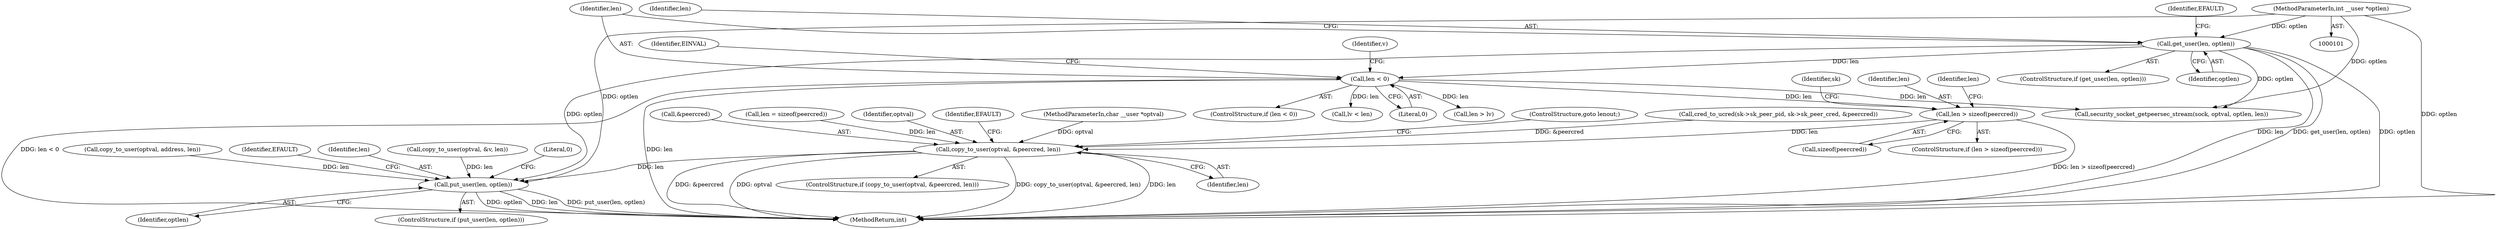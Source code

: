 digraph "0_linux_82981930125abfd39d7c8378a9cfdf5e1be2002b@API" {
"1000563" [label="(Call,len > sizeof(peercred))"];
"1000129" [label="(Call,len < 0)"];
"1000122" [label="(Call,get_user(len, optlen))"];
"1000106" [label="(MethodParameterIn,int __user *optlen)"];
"1000581" [label="(Call,copy_to_user(optval, &peercred, len))"];
"1000736" [label="(Call,put_user(len, optlen))"];
"1000613" [label="(Call,copy_to_user(optval, address, len))"];
"1000563" [label="(Call,len > sizeof(peercred))"];
"1000589" [label="(ControlStructure,goto lenout;)"];
"1000736" [label="(Call,put_user(len, optlen))"];
"1000129" [label="(Call,len < 0)"];
"1000128" [label="(ControlStructure,if (len < 0))"];
"1000606" [label="(Call,lv < len)"];
"1000127" [label="(Identifier,EFAULT)"];
"1000562" [label="(ControlStructure,if (len > sizeof(peercred)))"];
"1000122" [label="(Call,get_user(len, optlen))"];
"1000130" [label="(Identifier,len)"];
"1000741" [label="(Identifier,EFAULT)"];
"1000719" [label="(Call,len > lv)"];
"1000565" [label="(Call,sizeof(peercred))"];
"1000648" [label="(Call,security_socket_getpeersec_stream(sock, optval, optlen, len))"];
"1000737" [label="(Identifier,len)"];
"1000134" [label="(Identifier,EINVAL)"];
"1000564" [label="(Identifier,len)"];
"1000131" [label="(Literal,0)"];
"1000585" [label="(Identifier,len)"];
"1000571" [label="(Call,cred_to_ucred(sk->sk_peer_pid, sk->sk_peer_cred, &peercred))"];
"1000583" [label="(Call,&peercred)"];
"1000567" [label="(Call,len = sizeof(peercred))"];
"1000121" [label="(ControlStructure,if (get_user(len, optlen)))"];
"1000738" [label="(Identifier,optlen)"];
"1000582" [label="(Identifier,optval)"];
"1000588" [label="(Identifier,EFAULT)"];
"1000568" [label="(Identifier,len)"];
"1000735" [label="(ControlStructure,if (put_user(len, optlen)))"];
"1000573" [label="(Identifier,sk)"];
"1000581" [label="(Call,copy_to_user(optval, &peercred, len))"];
"1000105" [label="(MethodParameterIn,char __user *optval)"];
"1000726" [label="(Call,copy_to_user(optval, &v, len))"];
"1000106" [label="(MethodParameterIn,int __user *optlen)"];
"1000743" [label="(Literal,0)"];
"1000744" [label="(MethodReturn,int)"];
"1000137" [label="(Identifier,v)"];
"1000580" [label="(ControlStructure,if (copy_to_user(optval, &peercred, len)))"];
"1000123" [label="(Identifier,len)"];
"1000124" [label="(Identifier,optlen)"];
"1000563" -> "1000562"  [label="AST: "];
"1000563" -> "1000565"  [label="CFG: "];
"1000564" -> "1000563"  [label="AST: "];
"1000565" -> "1000563"  [label="AST: "];
"1000568" -> "1000563"  [label="CFG: "];
"1000573" -> "1000563"  [label="CFG: "];
"1000563" -> "1000744"  [label="DDG: len > sizeof(peercred)"];
"1000129" -> "1000563"  [label="DDG: len"];
"1000563" -> "1000581"  [label="DDG: len"];
"1000129" -> "1000128"  [label="AST: "];
"1000129" -> "1000131"  [label="CFG: "];
"1000130" -> "1000129"  [label="AST: "];
"1000131" -> "1000129"  [label="AST: "];
"1000134" -> "1000129"  [label="CFG: "];
"1000137" -> "1000129"  [label="CFG: "];
"1000129" -> "1000744"  [label="DDG: len"];
"1000129" -> "1000744"  [label="DDG: len < 0"];
"1000122" -> "1000129"  [label="DDG: len"];
"1000129" -> "1000606"  [label="DDG: len"];
"1000129" -> "1000648"  [label="DDG: len"];
"1000129" -> "1000719"  [label="DDG: len"];
"1000122" -> "1000121"  [label="AST: "];
"1000122" -> "1000124"  [label="CFG: "];
"1000123" -> "1000122"  [label="AST: "];
"1000124" -> "1000122"  [label="AST: "];
"1000127" -> "1000122"  [label="CFG: "];
"1000130" -> "1000122"  [label="CFG: "];
"1000122" -> "1000744"  [label="DDG: len"];
"1000122" -> "1000744"  [label="DDG: get_user(len, optlen)"];
"1000122" -> "1000744"  [label="DDG: optlen"];
"1000106" -> "1000122"  [label="DDG: optlen"];
"1000122" -> "1000648"  [label="DDG: optlen"];
"1000122" -> "1000736"  [label="DDG: optlen"];
"1000106" -> "1000101"  [label="AST: "];
"1000106" -> "1000744"  [label="DDG: optlen"];
"1000106" -> "1000648"  [label="DDG: optlen"];
"1000106" -> "1000736"  [label="DDG: optlen"];
"1000581" -> "1000580"  [label="AST: "];
"1000581" -> "1000585"  [label="CFG: "];
"1000582" -> "1000581"  [label="AST: "];
"1000583" -> "1000581"  [label="AST: "];
"1000585" -> "1000581"  [label="AST: "];
"1000588" -> "1000581"  [label="CFG: "];
"1000589" -> "1000581"  [label="CFG: "];
"1000581" -> "1000744"  [label="DDG: &peercred"];
"1000581" -> "1000744"  [label="DDG: optval"];
"1000581" -> "1000744"  [label="DDG: copy_to_user(optval, &peercred, len)"];
"1000581" -> "1000744"  [label="DDG: len"];
"1000105" -> "1000581"  [label="DDG: optval"];
"1000571" -> "1000581"  [label="DDG: &peercred"];
"1000567" -> "1000581"  [label="DDG: len"];
"1000581" -> "1000736"  [label="DDG: len"];
"1000736" -> "1000735"  [label="AST: "];
"1000736" -> "1000738"  [label="CFG: "];
"1000737" -> "1000736"  [label="AST: "];
"1000738" -> "1000736"  [label="AST: "];
"1000741" -> "1000736"  [label="CFG: "];
"1000743" -> "1000736"  [label="CFG: "];
"1000736" -> "1000744"  [label="DDG: optlen"];
"1000736" -> "1000744"  [label="DDG: len"];
"1000736" -> "1000744"  [label="DDG: put_user(len, optlen)"];
"1000726" -> "1000736"  [label="DDG: len"];
"1000613" -> "1000736"  [label="DDG: len"];
}
